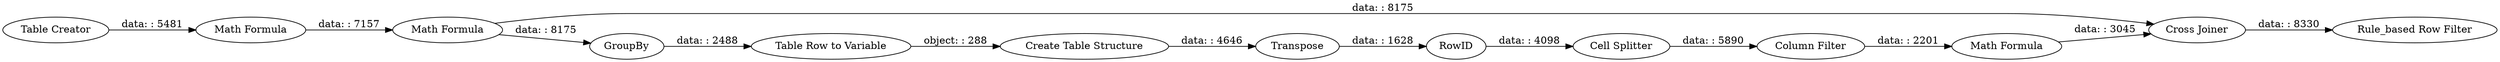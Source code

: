 digraph {
	"6111273788083357878_8" [label=Transpose]
	"6111273788083357878_2" [label="Math Formula"]
	"6111273788083357878_3" [label="Math Formula"]
	"6111273788083357878_12" [label="Cross Joiner"]
	"6111273788083357878_6" [label="Table Row to Variable"]
	"6111273788083357878_14" [label="Math Formula"]
	"6111273788083357878_9" [label=RowID]
	"6111273788083357878_4" [label=GroupBy]
	"6111273788083357878_10" [label="Cell Splitter"]
	"6111273788083357878_7" [label="Create Table Structure"]
	"6111273788083357878_1" [label="Table Creator"]
	"6111273788083357878_13" [label="Rule_based Row Filter"]
	"6111273788083357878_11" [label="Column Filter"]
	"6111273788083357878_4" -> "6111273788083357878_6" [label="data: : 2488"]
	"6111273788083357878_2" -> "6111273788083357878_3" [label="data: : 7157"]
	"6111273788083357878_3" -> "6111273788083357878_12" [label="data: : 8175"]
	"6111273788083357878_6" -> "6111273788083357878_7" [label="object: : 288"]
	"6111273788083357878_11" -> "6111273788083357878_14" [label="data: : 2201"]
	"6111273788083357878_3" -> "6111273788083357878_4" [label="data: : 8175"]
	"6111273788083357878_1" -> "6111273788083357878_2" [label="data: : 5481"]
	"6111273788083357878_10" -> "6111273788083357878_11" [label="data: : 5890"]
	"6111273788083357878_8" -> "6111273788083357878_9" [label="data: : 1628"]
	"6111273788083357878_14" -> "6111273788083357878_12" [label="data: : 3045"]
	"6111273788083357878_12" -> "6111273788083357878_13" [label="data: : 8330"]
	"6111273788083357878_9" -> "6111273788083357878_10" [label="data: : 4098"]
	"6111273788083357878_7" -> "6111273788083357878_8" [label="data: : 4646"]
	rankdir=LR
}
